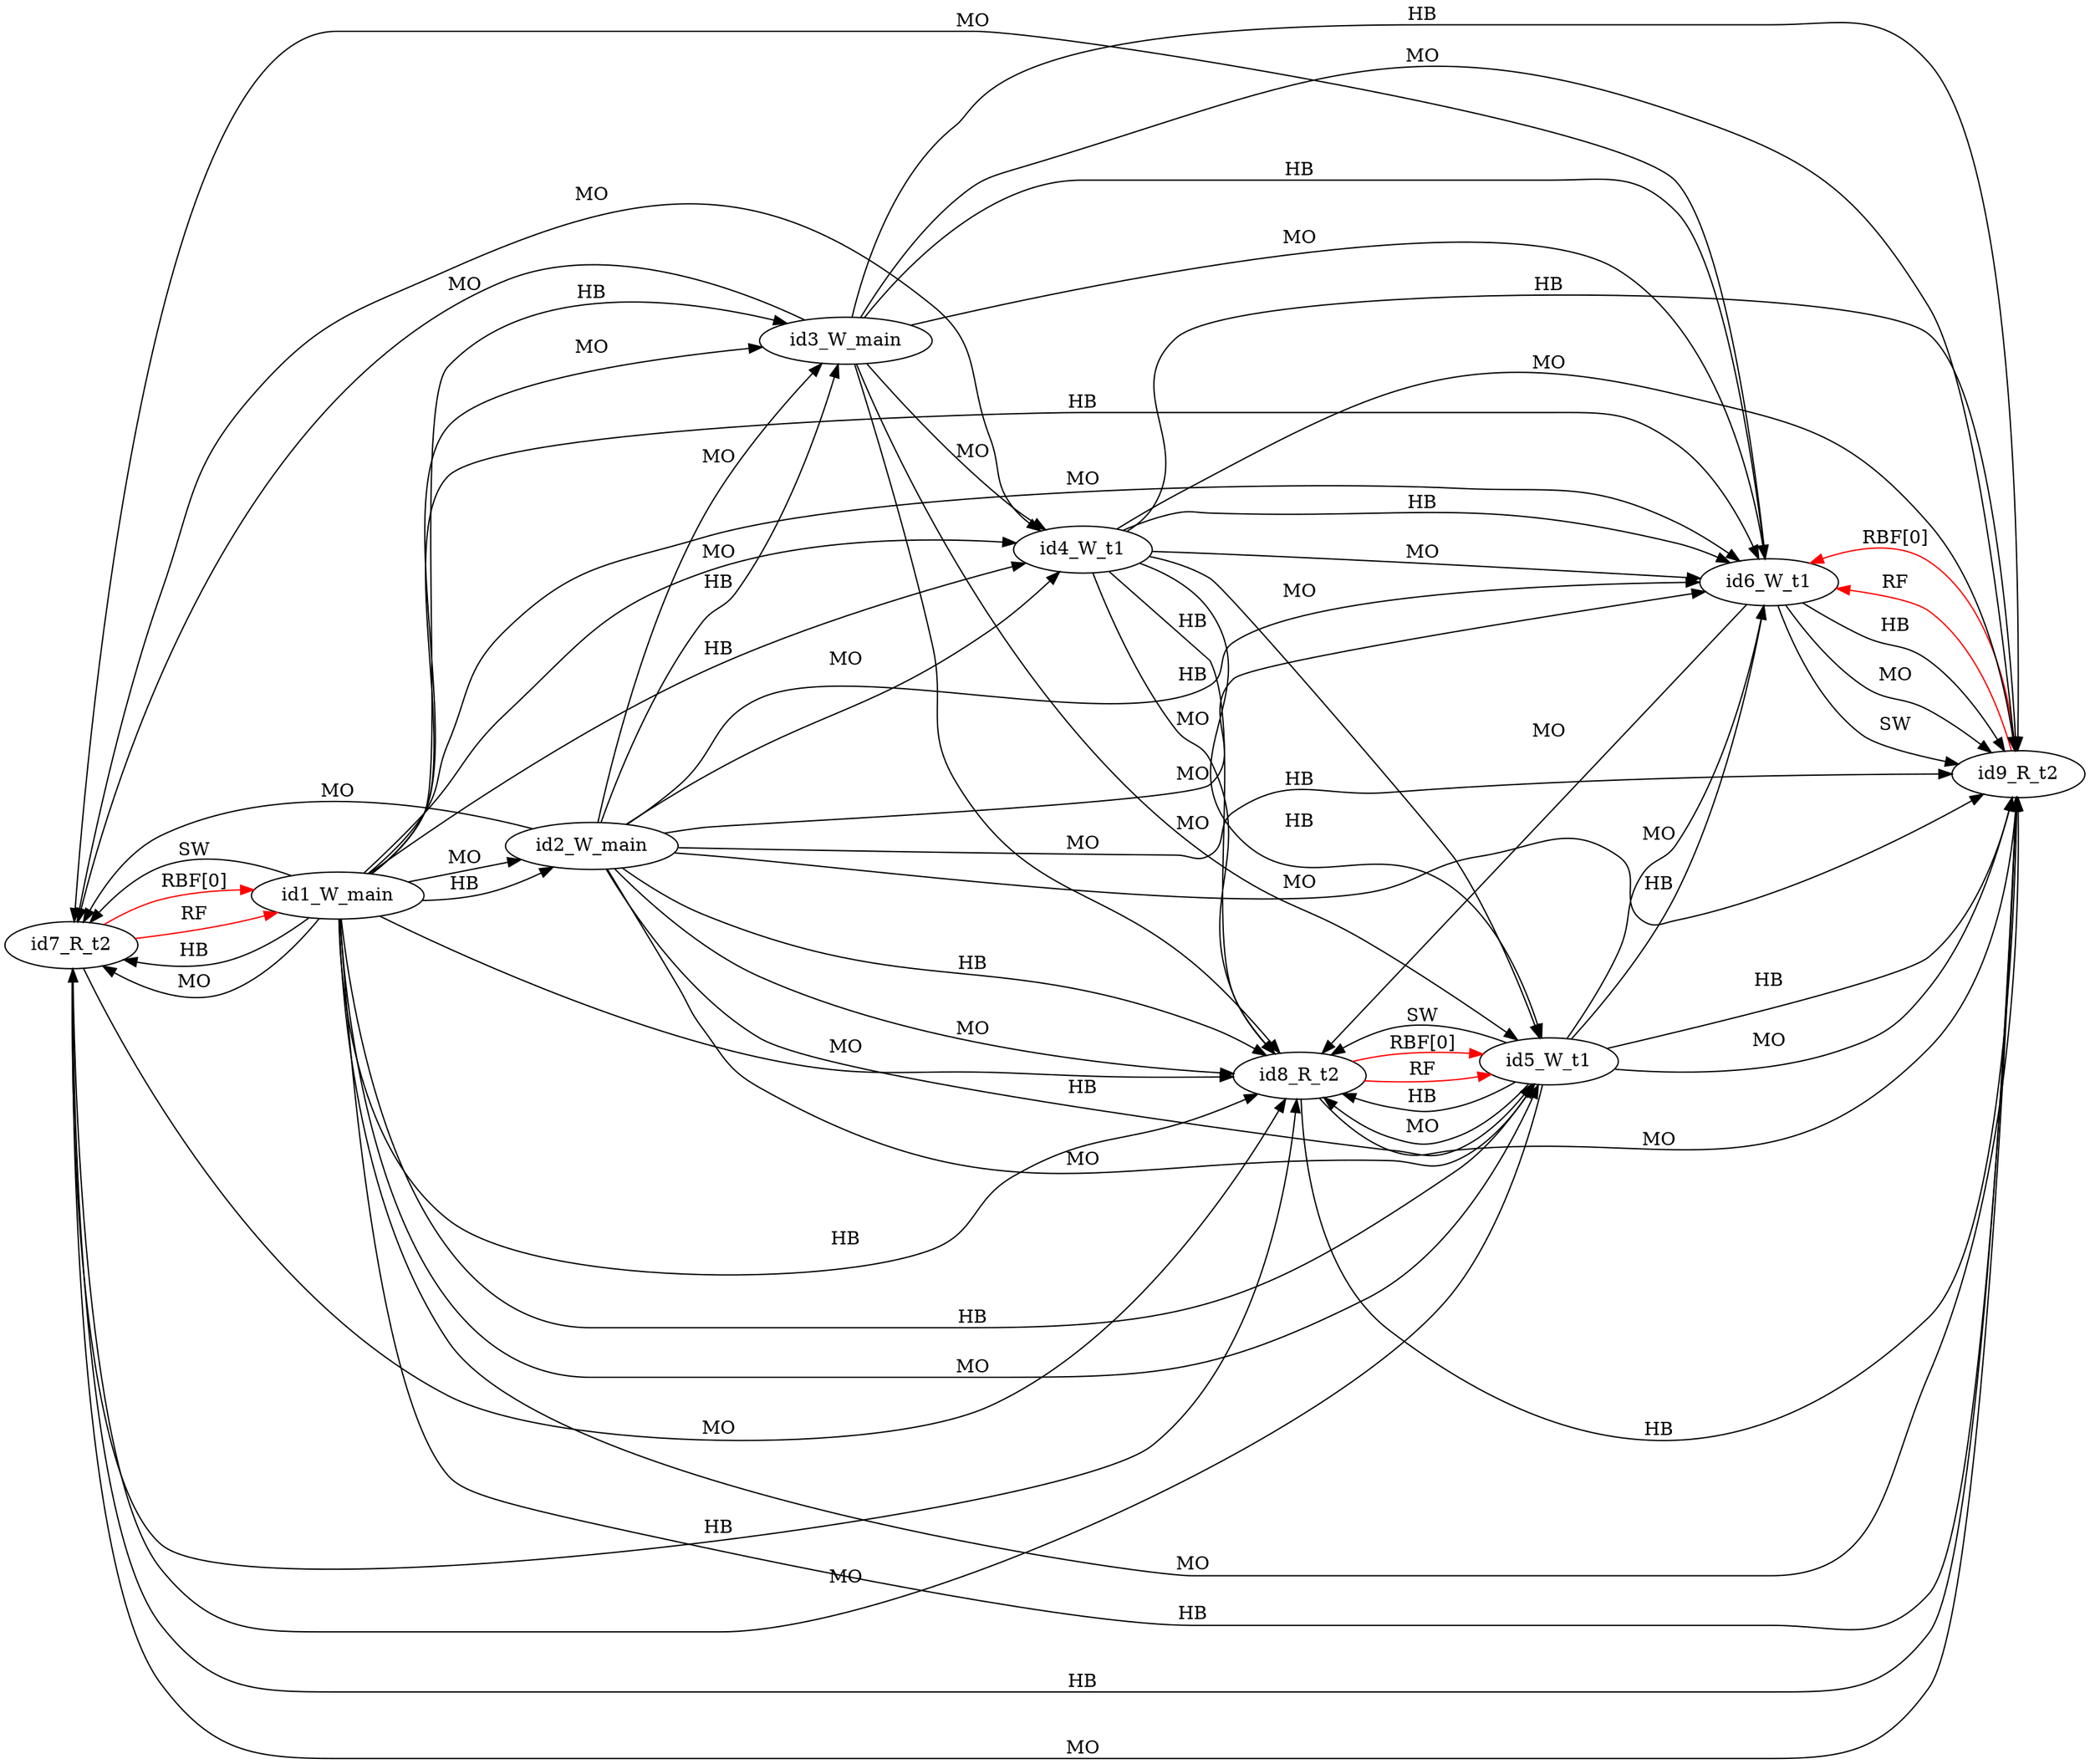 digraph memory_model {
rankdir=LR;
id7_R_t2 -> id1_W_main [label = "RBF[0]", color="red"];
id8_R_t2 -> id5_W_t1 [label = "RBF[0]", color="red"];
id9_R_t2 -> id6_W_t1 [label = "RBF[0]", color="red"];
id7_R_t2 -> id1_W_main [label = "RF", color="red"];
id8_R_t2 -> id5_W_t1 [label = "RF", color="red"];
id9_R_t2 -> id6_W_t1 [label = "RF", color="red"];
id1_W_main -> id2_W_main [label = "HB", color="black"];
id1_W_main -> id3_W_main [label = "HB", color="black"];
id2_W_main -> id3_W_main [label = "HB", color="black"];
id4_W_t1 -> id5_W_t1 [label = "HB", color="black"];
id4_W_t1 -> id6_W_t1 [label = "HB", color="black"];
id5_W_t1 -> id6_W_t1 [label = "HB", color="black"];
id7_R_t2 -> id8_R_t2 [label = "HB", color="black"];
id7_R_t2 -> id9_R_t2 [label = "HB", color="black"];
id8_R_t2 -> id9_R_t2 [label = "HB", color="black"];
id1_W_main -> id4_W_t1 [label = "HB", color="black"];
id1_W_main -> id5_W_t1 [label = "HB", color="black"];
id1_W_main -> id6_W_t1 [label = "HB", color="black"];
id1_W_main -> id7_R_t2 [label = "HB", color="black"];
id1_W_main -> id8_R_t2 [label = "HB", color="black"];
id1_W_main -> id9_R_t2 [label = "HB", color="black"];
id2_W_main -> id5_W_t1 [label = "HB", color="black"];
id2_W_main -> id6_W_t1 [label = "HB", color="black"];
id2_W_main -> id8_R_t2 [label = "HB", color="black"];
id2_W_main -> id9_R_t2 [label = "HB", color="black"];
id3_W_main -> id6_W_t1 [label = "HB", color="black"];
id3_W_main -> id9_R_t2 [label = "HB", color="black"];
id4_W_t1 -> id8_R_t2 [label = "HB", color="black"];
id4_W_t1 -> id9_R_t2 [label = "HB", color="black"];
id5_W_t1 -> id8_R_t2 [label = "HB", color="black"];
id5_W_t1 -> id9_R_t2 [label = "HB", color="black"];
id6_W_t1 -> id9_R_t2 [label = "HB", color="black"];
id1_W_main -> id2_W_main [label = "MO", color="black"];
id1_W_main -> id3_W_main [label = "MO", color="black"];
id2_W_main -> id3_W_main [label = "MO", color="black"];
id4_W_t1 -> id5_W_t1 [label = "MO", color="black"];
id4_W_t1 -> id6_W_t1 [label = "MO", color="black"];
id5_W_t1 -> id6_W_t1 [label = "MO", color="black"];
id7_R_t2 -> id8_R_t2 [label = "MO", color="black"];
id7_R_t2 -> id9_R_t2 [label = "MO", color="black"];
id8_R_t2 -> id9_R_t2 [label = "MO", color="black"];
id1_W_main -> id4_W_t1 [label = "MO", color="black"];
id1_W_main -> id5_W_t1 [label = "MO", color="black"];
id1_W_main -> id6_W_t1 [label = "MO", color="black"];
id1_W_main -> id7_R_t2 [label = "MO", color="black"];
id1_W_main -> id8_R_t2 [label = "MO", color="black"];
id1_W_main -> id9_R_t2 [label = "MO", color="black"];
id2_W_main -> id4_W_t1 [label = "MO", color="black"];
id2_W_main -> id5_W_t1 [label = "MO", color="black"];
id2_W_main -> id6_W_t1 [label = "MO", color="black"];
id2_W_main -> id7_R_t2 [label = "MO", color="black"];
id2_W_main -> id8_R_t2 [label = "MO", color="black"];
id2_W_main -> id9_R_t2 [label = "MO", color="black"];
id3_W_main -> id4_W_t1 [label = "MO", color="black"];
id3_W_main -> id5_W_t1 [label = "MO", color="black"];
id3_W_main -> id6_W_t1 [label = "MO", color="black"];
id3_W_main -> id7_R_t2 [label = "MO", color="black"];
id3_W_main -> id8_R_t2 [label = "MO", color="black"];
id3_W_main -> id9_R_t2 [label = "MO", color="black"];
id4_W_t1 -> id8_R_t2 [label = "MO", color="black"];
id4_W_t1 -> id9_R_t2 [label = "MO", color="black"];
id5_W_t1 -> id7_R_t2 [label = "MO", color="black"];
id5_W_t1 -> id8_R_t2 [label = "MO", color="black"];
id5_W_t1 -> id9_R_t2 [label = "MO", color="black"];
id6_W_t1 -> id7_R_t2 [label = "MO", color="black"];
id6_W_t1 -> id8_R_t2 [label = "MO", color="black"];
id6_W_t1 -> id9_R_t2 [label = "MO", color="black"];
id7_R_t2 -> id4_W_t1 [label = "MO", color="black"];
id1_W_main -> id7_R_t2 [label = "SW", color="black"];
id5_W_t1 -> id8_R_t2 [label = "SW", color="black"];
id6_W_t1 -> id9_R_t2 [label = "SW", color="black"];
}
